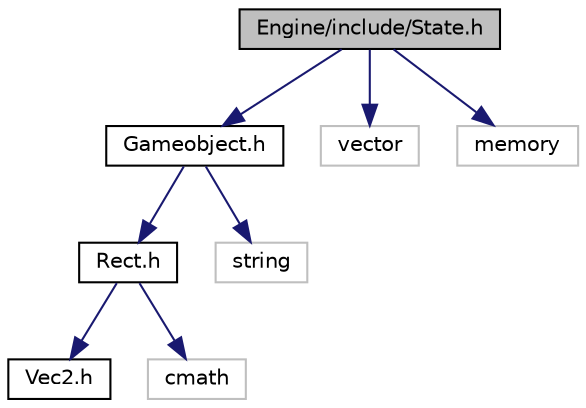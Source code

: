 digraph "Engine/include/State.h"
{
  edge [fontname="Helvetica",fontsize="10",labelfontname="Helvetica",labelfontsize="10"];
  node [fontname="Helvetica",fontsize="10",shape=record];
  Node1 [label="Engine/include/State.h",height=0.2,width=0.4,color="black", fillcolor="grey75", style="filled", fontcolor="black"];
  Node1 -> Node2 [color="midnightblue",fontsize="10",style="solid",fontname="Helvetica"];
  Node2 [label="Gameobject.h",height=0.2,width=0.4,color="black", fillcolor="white", style="filled",URL="$Gameobject_8h.html"];
  Node2 -> Node3 [color="midnightblue",fontsize="10",style="solid",fontname="Helvetica"];
  Node3 [label="Rect.h",height=0.2,width=0.4,color="black", fillcolor="white", style="filled",URL="$Rect_8h.html"];
  Node3 -> Node4 [color="midnightblue",fontsize="10",style="solid",fontname="Helvetica"];
  Node4 [label="Vec2.h",height=0.2,width=0.4,color="black", fillcolor="white", style="filled",URL="$Vec2_8h.html"];
  Node3 -> Node5 [color="midnightblue",fontsize="10",style="solid",fontname="Helvetica"];
  Node5 [label="cmath",height=0.2,width=0.4,color="grey75", fillcolor="white", style="filled"];
  Node2 -> Node6 [color="midnightblue",fontsize="10",style="solid",fontname="Helvetica"];
  Node6 [label="string",height=0.2,width=0.4,color="grey75", fillcolor="white", style="filled"];
  Node1 -> Node7 [color="midnightblue",fontsize="10",style="solid",fontname="Helvetica"];
  Node7 [label="vector",height=0.2,width=0.4,color="grey75", fillcolor="white", style="filled"];
  Node1 -> Node8 [color="midnightblue",fontsize="10",style="solid",fontname="Helvetica"];
  Node8 [label="memory",height=0.2,width=0.4,color="grey75", fillcolor="white", style="filled"];
}
